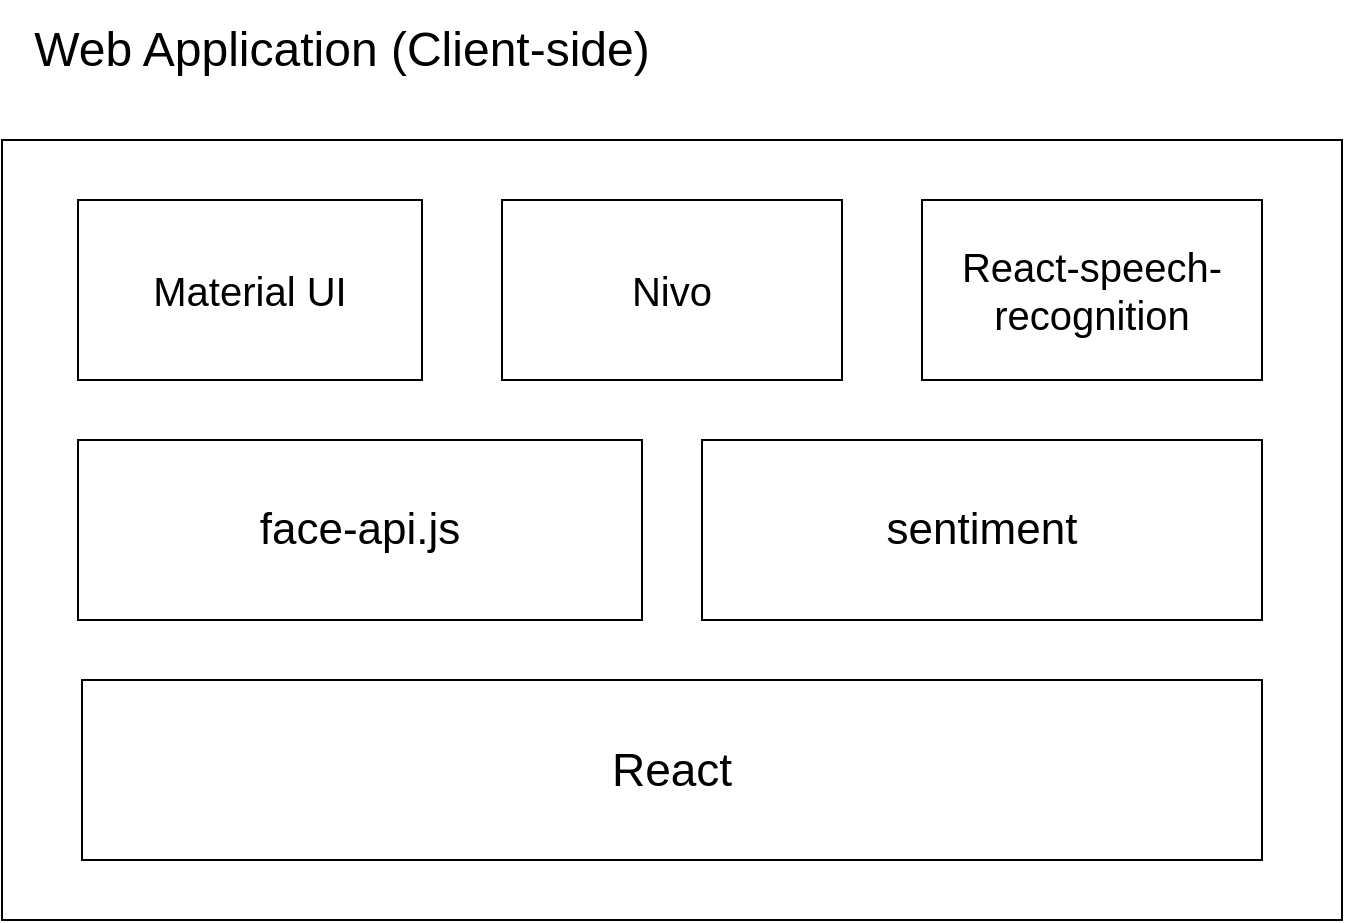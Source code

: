 <mxfile>
    <diagram id="yCEN-ObI7etsInMUauCp" name="Page-1">
        <mxGraphModel dx="1326" dy="903" grid="1" gridSize="10" guides="1" tooltips="1" connect="1" arrows="1" fold="1" page="1" pageScale="1" pageWidth="1000" pageHeight="700" math="0" shadow="0">
            <root>
                <mxCell id="0"/>
                <mxCell id="1" parent="0"/>
                <mxCell id="3" value="" style="rounded=0;whiteSpace=wrap;html=1;" parent="1" vertex="1">
                    <mxGeometry x="60" y="80" width="670" height="390" as="geometry"/>
                </mxCell>
                <mxCell id="4" value="&lt;font style=&quot;font-size: 20px;&quot;&gt;Material UI&lt;/font&gt;" style="rounded=0;whiteSpace=wrap;html=1;" parent="1" vertex="1">
                    <mxGeometry x="98" y="110" width="172" height="90" as="geometry"/>
                </mxCell>
                <mxCell id="5" value="&lt;span style=&quot;font-size: 20px;&quot;&gt;Nivo&lt;/span&gt;" style="rounded=0;whiteSpace=wrap;html=1;" parent="1" vertex="1">
                    <mxGeometry x="310" y="110" width="170" height="90" as="geometry"/>
                </mxCell>
                <mxCell id="6" value="&lt;span style=&quot;font-size: 20px;&quot;&gt;React-speech-recognition&lt;/span&gt;" style="rounded=0;whiteSpace=wrap;html=1;" parent="1" vertex="1">
                    <mxGeometry x="520" y="110" width="170" height="90" as="geometry"/>
                </mxCell>
                <mxCell id="7" value="&lt;font style=&quot;font-size: 22px;&quot;&gt;face-api.js&lt;/font&gt;" style="rounded=0;whiteSpace=wrap;html=1;" parent="1" vertex="1">
                    <mxGeometry x="98" y="230" width="282" height="90" as="geometry"/>
                </mxCell>
                <mxCell id="9" value="&lt;font style=&quot;font-size: 22px;&quot;&gt;sentiment&lt;/font&gt;" style="rounded=0;whiteSpace=wrap;html=1;" parent="1" vertex="1">
                    <mxGeometry x="410" y="230" width="280" height="90" as="geometry"/>
                </mxCell>
                <mxCell id="14" value="&lt;font style=&quot;font-size: 23px;&quot;&gt;React&lt;/font&gt;" style="rounded=0;whiteSpace=wrap;html=1;" parent="1" vertex="1">
                    <mxGeometry x="100" y="350" width="590" height="90" as="geometry"/>
                </mxCell>
                <mxCell id="42" value="&lt;font style=&quot;font-size: 24px;&quot;&gt;Web Application (Client-side)&lt;/font&gt;" style="text;html=1;strokeColor=none;fillColor=none;align=center;verticalAlign=middle;whiteSpace=wrap;rounded=0;fontSize=20;" parent="1" vertex="1">
                    <mxGeometry x="60" y="10" width="340" height="50" as="geometry"/>
                </mxCell>
            </root>
        </mxGraphModel>
    </diagram>
</mxfile>